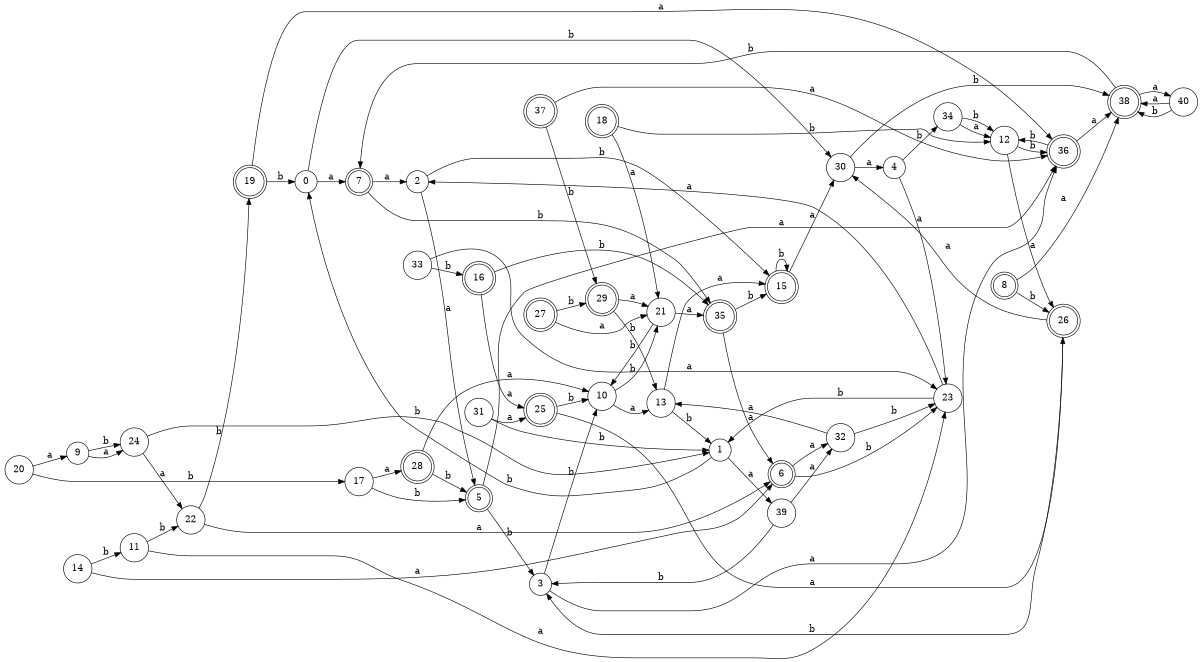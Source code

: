 digraph n33_6 {
__start0 [label="" shape="none"];

rankdir=LR;
size="8,5";

s0 [style="filled", color="black", fillcolor="white" shape="circle", label="0"];
s1 [style="filled", color="black", fillcolor="white" shape="circle", label="1"];
s2 [style="filled", color="black", fillcolor="white" shape="circle", label="2"];
s3 [style="filled", color="black", fillcolor="white" shape="circle", label="3"];
s4 [style="filled", color="black", fillcolor="white" shape="circle", label="4"];
s5 [style="rounded,filled", color="black", fillcolor="white" shape="doublecircle", label="5"];
s6 [style="rounded,filled", color="black", fillcolor="white" shape="doublecircle", label="6"];
s7 [style="rounded,filled", color="black", fillcolor="white" shape="doublecircle", label="7"];
s8 [style="rounded,filled", color="black", fillcolor="white" shape="doublecircle", label="8"];
s9 [style="filled", color="black", fillcolor="white" shape="circle", label="9"];
s10 [style="filled", color="black", fillcolor="white" shape="circle", label="10"];
s11 [style="filled", color="black", fillcolor="white" shape="circle", label="11"];
s12 [style="filled", color="black", fillcolor="white" shape="circle", label="12"];
s13 [style="filled", color="black", fillcolor="white" shape="circle", label="13"];
s14 [style="filled", color="black", fillcolor="white" shape="circle", label="14"];
s15 [style="rounded,filled", color="black", fillcolor="white" shape="doublecircle", label="15"];
s16 [style="rounded,filled", color="black", fillcolor="white" shape="doublecircle", label="16"];
s17 [style="filled", color="black", fillcolor="white" shape="circle", label="17"];
s18 [style="rounded,filled", color="black", fillcolor="white" shape="doublecircle", label="18"];
s19 [style="rounded,filled", color="black", fillcolor="white" shape="doublecircle", label="19"];
s20 [style="filled", color="black", fillcolor="white" shape="circle", label="20"];
s21 [style="filled", color="black", fillcolor="white" shape="circle", label="21"];
s22 [style="filled", color="black", fillcolor="white" shape="circle", label="22"];
s23 [style="filled", color="black", fillcolor="white" shape="circle", label="23"];
s24 [style="filled", color="black", fillcolor="white" shape="circle", label="24"];
s25 [style="rounded,filled", color="black", fillcolor="white" shape="doublecircle", label="25"];
s26 [style="rounded,filled", color="black", fillcolor="white" shape="doublecircle", label="26"];
s27 [style="rounded,filled", color="black", fillcolor="white" shape="doublecircle", label="27"];
s28 [style="rounded,filled", color="black", fillcolor="white" shape="doublecircle", label="28"];
s29 [style="rounded,filled", color="black", fillcolor="white" shape="doublecircle", label="29"];
s30 [style="filled", color="black", fillcolor="white" shape="circle", label="30"];
s31 [style="filled", color="black", fillcolor="white" shape="circle", label="31"];
s32 [style="filled", color="black", fillcolor="white" shape="circle", label="32"];
s33 [style="filled", color="black", fillcolor="white" shape="circle", label="33"];
s34 [style="filled", color="black", fillcolor="white" shape="circle", label="34"];
s35 [style="rounded,filled", color="black", fillcolor="white" shape="doublecircle", label="35"];
s36 [style="rounded,filled", color="black", fillcolor="white" shape="doublecircle", label="36"];
s37 [style="rounded,filled", color="black", fillcolor="white" shape="doublecircle", label="37"];
s38 [style="rounded,filled", color="black", fillcolor="white" shape="doublecircle", label="38"];
s39 [style="filled", color="black", fillcolor="white" shape="circle", label="39"];
s40 [style="filled", color="black", fillcolor="white" shape="circle", label="40"];
s0 -> s7 [label="a"];
s0 -> s30 [label="b"];
s1 -> s39 [label="a"];
s1 -> s0 [label="b"];
s2 -> s5 [label="a"];
s2 -> s15 [label="b"];
s3 -> s36 [label="a"];
s3 -> s10 [label="b"];
s4 -> s23 [label="a"];
s4 -> s34 [label="b"];
s5 -> s36 [label="a"];
s5 -> s3 [label="b"];
s6 -> s32 [label="a"];
s6 -> s23 [label="b"];
s7 -> s2 [label="a"];
s7 -> s35 [label="b"];
s8 -> s38 [label="a"];
s8 -> s26 [label="b"];
s9 -> s24 [label="a"];
s9 -> s24 [label="b"];
s10 -> s13 [label="a"];
s10 -> s21 [label="b"];
s11 -> s23 [label="a"];
s11 -> s22 [label="b"];
s12 -> s26 [label="a"];
s12 -> s36 [label="b"];
s13 -> s15 [label="a"];
s13 -> s1 [label="b"];
s14 -> s6 [label="a"];
s14 -> s11 [label="b"];
s15 -> s30 [label="a"];
s15 -> s15 [label="b"];
s16 -> s25 [label="a"];
s16 -> s35 [label="b"];
s17 -> s28 [label="a"];
s17 -> s5 [label="b"];
s18 -> s21 [label="a"];
s18 -> s12 [label="b"];
s19 -> s36 [label="a"];
s19 -> s0 [label="b"];
s20 -> s9 [label="a"];
s20 -> s17 [label="b"];
s21 -> s35 [label="a"];
s21 -> s10 [label="b"];
s22 -> s6 [label="a"];
s22 -> s19 [label="b"];
s23 -> s2 [label="a"];
s23 -> s1 [label="b"];
s24 -> s22 [label="a"];
s24 -> s1 [label="b"];
s25 -> s26 [label="a"];
s25 -> s10 [label="b"];
s26 -> s30 [label="a"];
s26 -> s3 [label="b"];
s27 -> s21 [label="a"];
s27 -> s29 [label="b"];
s28 -> s10 [label="a"];
s28 -> s5 [label="b"];
s29 -> s21 [label="a"];
s29 -> s13 [label="b"];
s30 -> s4 [label="a"];
s30 -> s38 [label="b"];
s31 -> s25 [label="a"];
s31 -> s1 [label="b"];
s32 -> s13 [label="a"];
s32 -> s23 [label="b"];
s33 -> s23 [label="a"];
s33 -> s16 [label="b"];
s34 -> s12 [label="a"];
s34 -> s12 [label="b"];
s35 -> s6 [label="a"];
s35 -> s15 [label="b"];
s36 -> s38 [label="a"];
s36 -> s12 [label="b"];
s37 -> s36 [label="a"];
s37 -> s29 [label="b"];
s38 -> s40 [label="a"];
s38 -> s7 [label="b"];
s39 -> s32 [label="a"];
s39 -> s3 [label="b"];
s40 -> s38 [label="a"];
s40 -> s38 [label="b"];

}